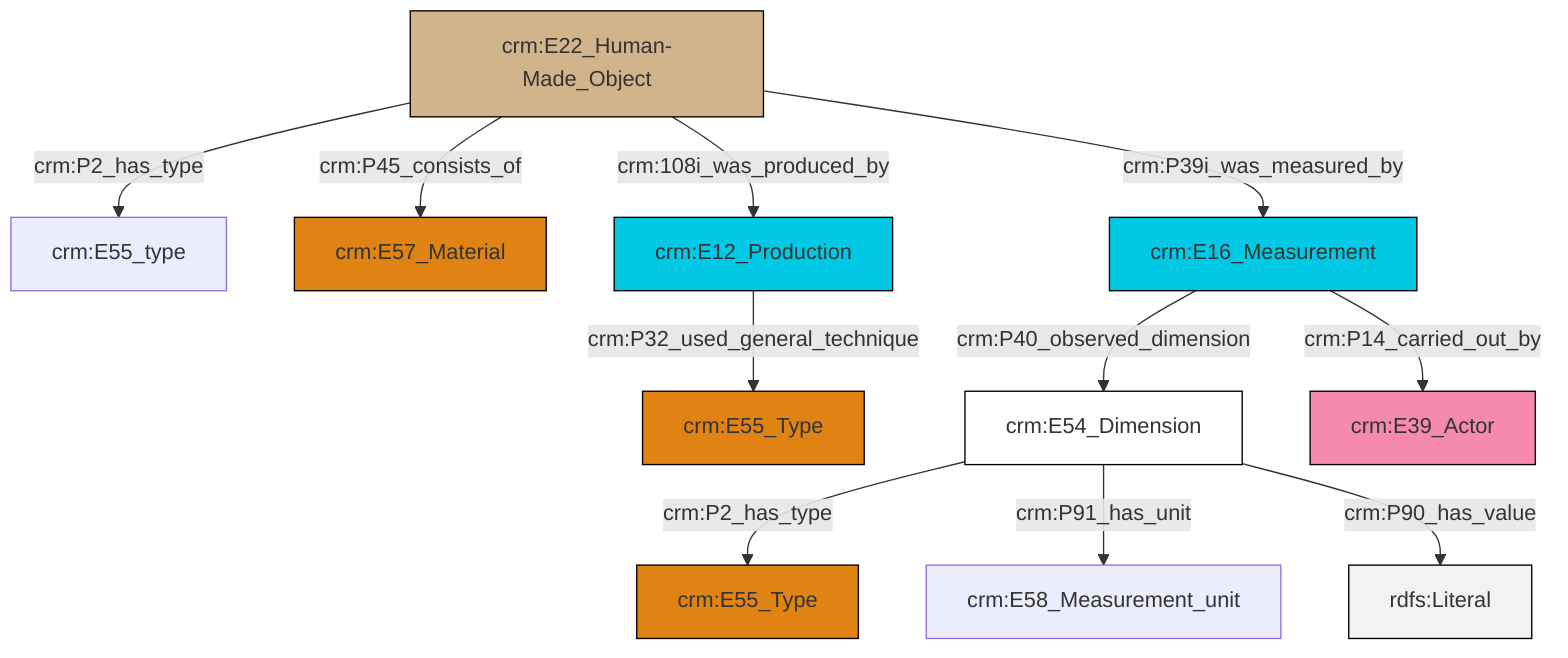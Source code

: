 graph TD
classDef Literal fill:#f2f2f2,stroke:#000000;
classDef CRM_Entity fill:#FFFFFF,stroke:#000000;
classDef Temporal_Entity fill:#00C9E6, stroke:#000000;
classDef Type fill:#E18312, stroke:#000000;
classDef Time-Span fill:#2C9C91, stroke:#000000;
classDef Appellation fill:#FFEB7F, stroke:#000000;
classDef Place fill:#008836, stroke:#000000;
classDef Persistent_Item fill:#B266B2, stroke:#000000;
classDef Conceptual_Object fill:#FFD700, stroke:#000000;
classDef Physical_Thing fill:#D2B48C, stroke:#000000;
classDef Actor fill:#f58aad, stroke:#000000;
classDef PC_Classes fill:#4ce600, stroke:#000000;
classDef Multi fill:#cccccc,stroke:#000000;

2["crm:E12_Production"]:::Temporal_Entity -->|crm:P32_used_general_technique| 3["crm:E55_Type"]:::Type
0["crm:E54_Dimension"]:::CRM_Entity -->|crm:P2_has_type| 4["crm:E55_Type"]:::Type
0["crm:E54_Dimension"]:::CRM_Entity -->|crm:P91_has_unit| 7["crm:E58_Measurement_unit"]:::Default
8["crm:E22_Human-Made_Object"]:::Physical_Thing -->|crm:P2_has_type| 5["crm:E55_type"]:::Default
8["crm:E22_Human-Made_Object"]:::Physical_Thing -->|crm:P45_consists_of| 11["crm:E57_Material"]:::Type
12["crm:E16_Measurement"]:::Temporal_Entity -->|crm:P40_observed_dimension| 0["crm:E54_Dimension"]:::CRM_Entity
8["crm:E22_Human-Made_Object"]:::Physical_Thing -->|crm:108i_was_produced_by| 2["crm:E12_Production"]:::Temporal_Entity
0["crm:E54_Dimension"]:::CRM_Entity -->|crm:P90_has_value| 13[rdfs:Literal]:::Literal
12["crm:E16_Measurement"]:::Temporal_Entity -->|crm:P14_carried_out_by| 9["crm:E39_Actor"]:::Actor
8["crm:E22_Human-Made_Object"]:::Physical_Thing -->|crm:P39i_was_measured_by| 12["crm:E16_Measurement"]:::Temporal_Entity